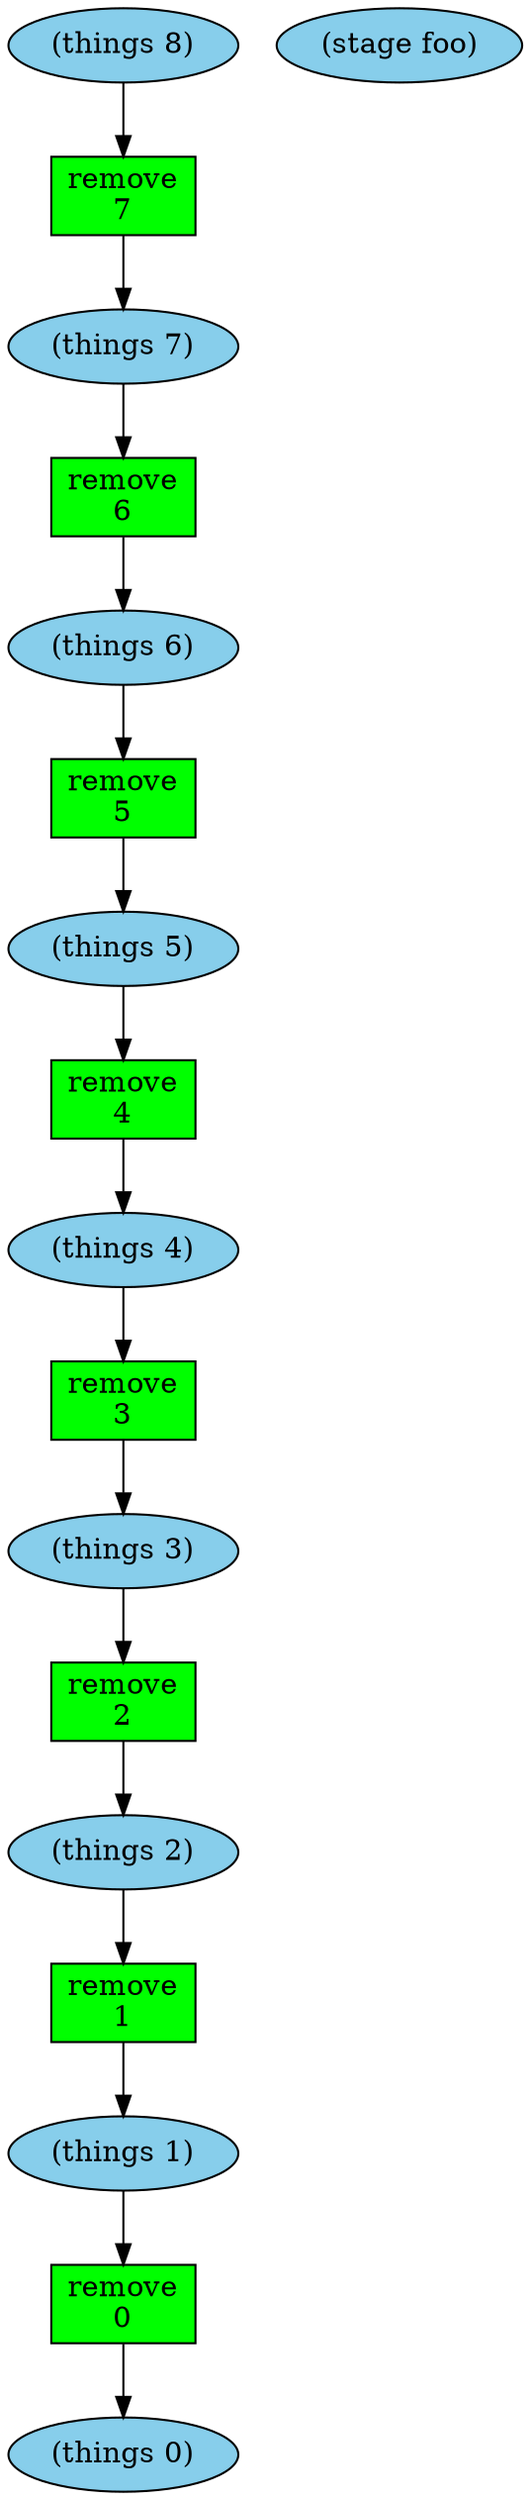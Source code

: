 digraph {
x1 [style=filled,fillcolor=skyblue,label="(things 8)"];
x0 [style=filled,fillcolor=skyblue,label="(stage foo)"];
t0 [shape=box,style=filled,fillcolor=green,label="remove\n7"];
x2 [style=filled,fillcolor=skyblue,label="(things 7)"];
x1 -> t0;
t0 -> x2;
t1 [shape=box,style=filled,fillcolor=green,label="remove\n6"];
x3 [style=filled,fillcolor=skyblue,label="(things 6)"];
x2 -> t1;
t1 -> x3;
t2 [shape=box,style=filled,fillcolor=green,label="remove\n5"];
x4 [style=filled,fillcolor=skyblue,label="(things 5)"];
x3 -> t2;
t2 -> x4;
t3 [shape=box,style=filled,fillcolor=green,label="remove\n4"];
x5 [style=filled,fillcolor=skyblue,label="(things 4)"];
x4 -> t3;
t3 -> x5;
t4 [shape=box,style=filled,fillcolor=green,label="remove\n3"];
x6 [style=filled,fillcolor=skyblue,label="(things 3)"];
x5 -> t4;
t4 -> x6;
t5 [shape=box,style=filled,fillcolor=green,label="remove\n2"];
x7 [style=filled,fillcolor=skyblue,label="(things 2)"];
x6 -> t5;
t5 -> x7;
t6 [shape=box,style=filled,fillcolor=green,label="remove\n1"];
x8 [style=filled,fillcolor=skyblue,label="(things 1)"];
x7 -> t6;
t6 -> x8;
t7 [shape=box,style=filled,fillcolor=green,label="remove\n0"];
x9 [style=filled,fillcolor=skyblue,label="(things 0)"];
x8 -> t7;
t7 -> x9;
}